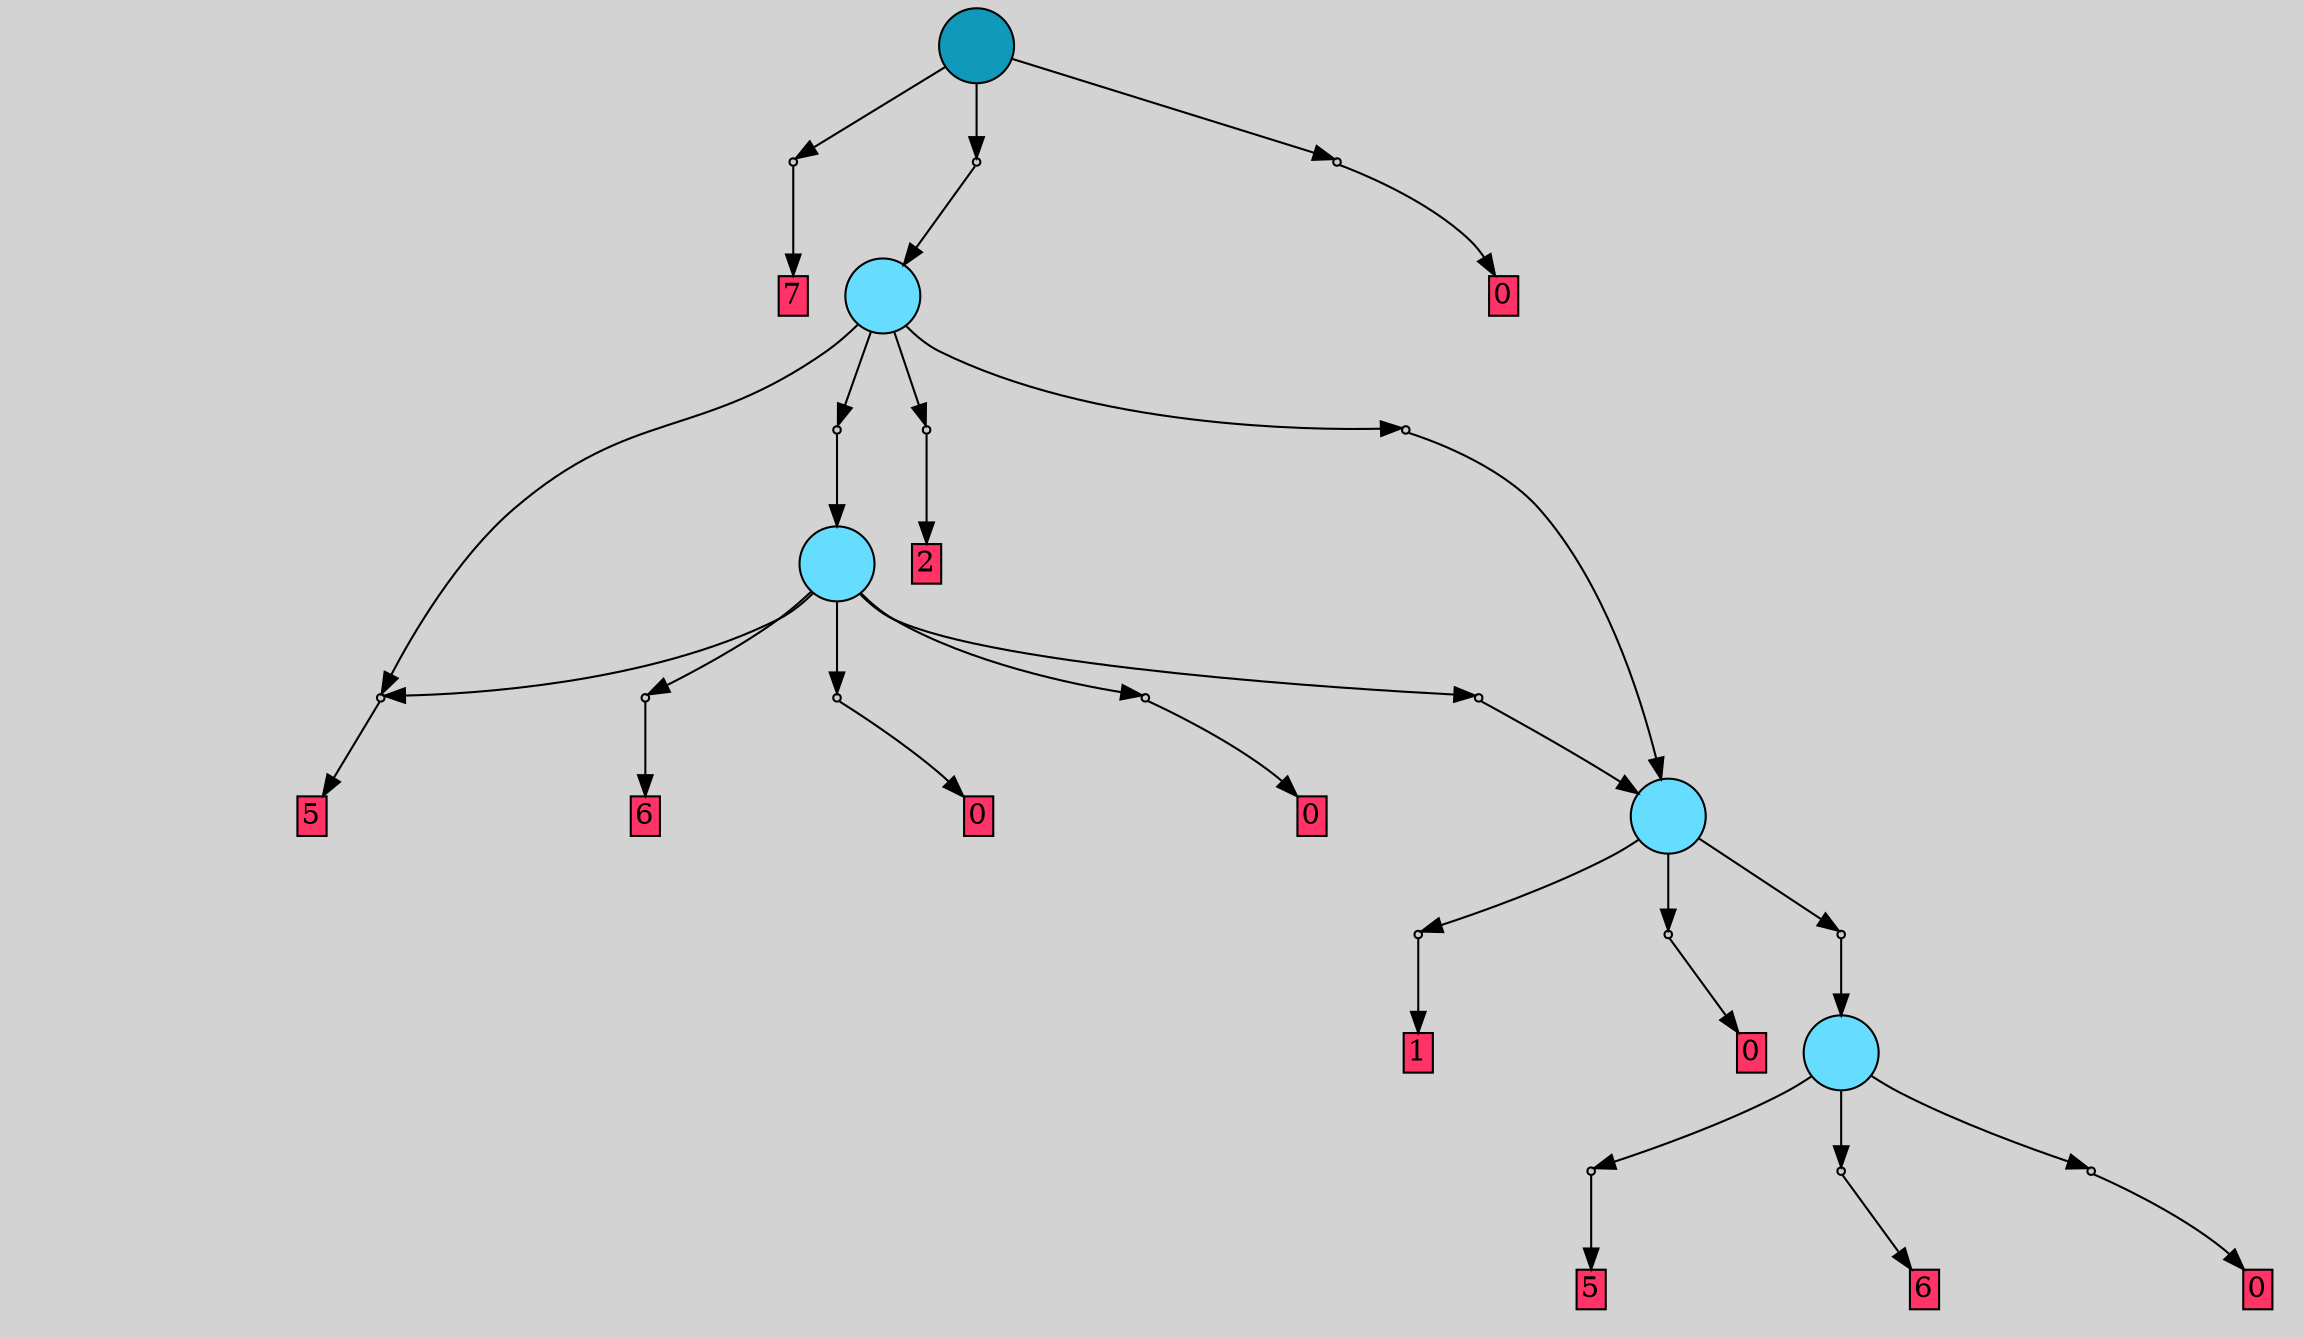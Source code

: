 // File exported with GEGELATI v1.3.1
// On the 2024-04-12 16:05:29
// With the File::TPGGraphDotExporter
digraph{
	graph[pad = "0.212, 0.055" bgcolor = lightgray]
	node[shape=circle style = filled label = ""]
		T0 [fillcolor="#66ddff"]
		T1 [fillcolor="#66ddff"]
		T2 [fillcolor="#66ddff"]
		T3 [fillcolor="#66ddff"]
		T4 [fillcolor="#1199bb"]
		P0 [fillcolor="#cccccc" shape=point] //
		I0 [shape=box style=invis label="7|0&3|5#3|2&#92;n"]
		P0 -> I0[style=invis]
		A0 [fillcolor="#ff3366" shape=box margin=0.03 width=0 height=0 label="5"]
		T0 -> P0 -> A0
		P1 [fillcolor="#cccccc" shape=point] //
		I1 [shape=box style=invis label="3|0&1|7#1|5&#92;n"]
		P1 -> I1[style=invis]
		A1 [fillcolor="#ff3366" shape=box margin=0.03 width=0 height=0 label="6"]
		T0 -> P1 -> A1
		P2 [fillcolor="#cccccc" shape=point] //
		I2 [shape=box style=invis label="0|2&0|1#0|6&#92;n0|0&0|2#3|7&#92;n"]
		P2 -> I2[style=invis]
		A2 [fillcolor="#ff3366" shape=box margin=0.03 width=0 height=0 label="0"]
		T0 -> P2 -> A2
		P3 [fillcolor="#cccccc" shape=point] //
		I3 [shape=box style=invis label="5|7&1|2#2|7&#92;n1|0&3|7#0|7&#92;n"]
		P3 -> I3[style=invis]
		A3 [fillcolor="#ff3366" shape=box margin=0.03 width=0 height=0 label="1"]
		T1 -> P3 -> A3
		P4 [fillcolor="#cccccc" shape=point] //
		I4 [shape=box style=invis label="5|0&4|3#2|4&#92;n3|0&0|0#2|0&#92;n"]
		P4 -> I4[style=invis]
		A4 [fillcolor="#ff3366" shape=box margin=0.03 width=0 height=0 label="0"]
		T1 -> P4 -> A4
		P5 [fillcolor="#cccccc" shape=point] //
		I5 [shape=box style=invis label="1|0&3|3#0|1&#92;n"]
		P5 -> I5[style=invis]
		T1 -> P5 -> T0
		P6 [fillcolor="#cccccc" shape=point] //
		I6 [shape=box style=invis label="3|0&1|7#1|5&#92;n"]
		P6 -> I6[style=invis]
		A5 [fillcolor="#ff3366" shape=box margin=0.03 width=0 height=0 label="6"]
		T2 -> P6 -> A5
		P7 [fillcolor="#cccccc" shape=point] //
		I7 [shape=box style=invis label="3|0&3|7#0|6&#92;n"]
		P7 -> I7[style=invis]
		T2 -> P7 -> T1
		P8 [fillcolor="#cccccc" shape=point] //
		I8 [shape=box style=invis label="0|2&0|1#3|6&#92;n0|0&0|2#3|7&#92;n"]
		P8 -> I8[style=invis]
		A6 [fillcolor="#ff3366" shape=box margin=0.03 width=0 height=0 label="0"]
		T2 -> P8 -> A6
		P9 [fillcolor="#cccccc" shape=point] //
		I9 [shape=box style=invis label="4|0&1|7#4|0&#92;n"]
		P9 -> I9[style=invis]
		A7 [fillcolor="#ff3366" shape=box margin=0.03 width=0 height=0 label="0"]
		T2 -> P9 -> A7
		P10 [fillcolor="#cccccc" shape=point] //
		I10 [shape=box style=invis label="8|0&3|2#4|4&#92;n"]
		P10 -> I10[style=invis]
		A8 [fillcolor="#ff3366" shape=box margin=0.03 width=0 height=0 label="5"]
		T2 -> P10 -> A8
		P11 [fillcolor="#cccccc" shape=point] //
		I11 [shape=box style=invis label="1|0&4|0#2|2&#92;n"]
		P11 -> I11[style=invis]
		T3 -> P11 -> T2
		P12 [fillcolor="#cccccc" shape=point] //
		I12 [shape=box style=invis label="1|3&2|6#3|5&#92;n3|6&4|1#0|4&#92;n2|0&0|3#0|6&#92;n"]
		P12 -> I12[style=invis]
		A9 [fillcolor="#ff3366" shape=box margin=0.03 width=0 height=0 label="2"]
		T3 -> P12 -> A9
		T3 -> P10
		P13 [fillcolor="#cccccc" shape=point] //
		I13 [shape=box style=invis label="4|0&4|1#4|5&#92;n"]
		P13 -> I13[style=invis]
		T3 -> P13 -> T1
		P14 [fillcolor="#cccccc" shape=point] //
		I14 [shape=box style=invis label="3|0&4|6#3|5&#92;n"]
		P14 -> I14[style=invis]
		A10 [fillcolor="#ff3366" shape=box margin=0.03 width=0 height=0 label="7"]
		T4 -> P14 -> A10
		P15 [fillcolor="#cccccc" shape=point] //
		I15 [shape=box style=invis label="0|0&4|2#3|3&#92;n"]
		P15 -> I15[style=invis]
		T4 -> P15 -> T3
		P16 [fillcolor="#cccccc" shape=point] //
		I16 [shape=box style=invis label="1|7&4|6#4|5&#92;n4|0&0|7#1|4&#92;n3|0&0|0#2|0&#92;n"]
		P16 -> I16[style=invis]
		A11 [fillcolor="#ff3366" shape=box margin=0.03 width=0 height=0 label="0"]
		T4 -> P16 -> A11
		{ rank= same T4 }
}
